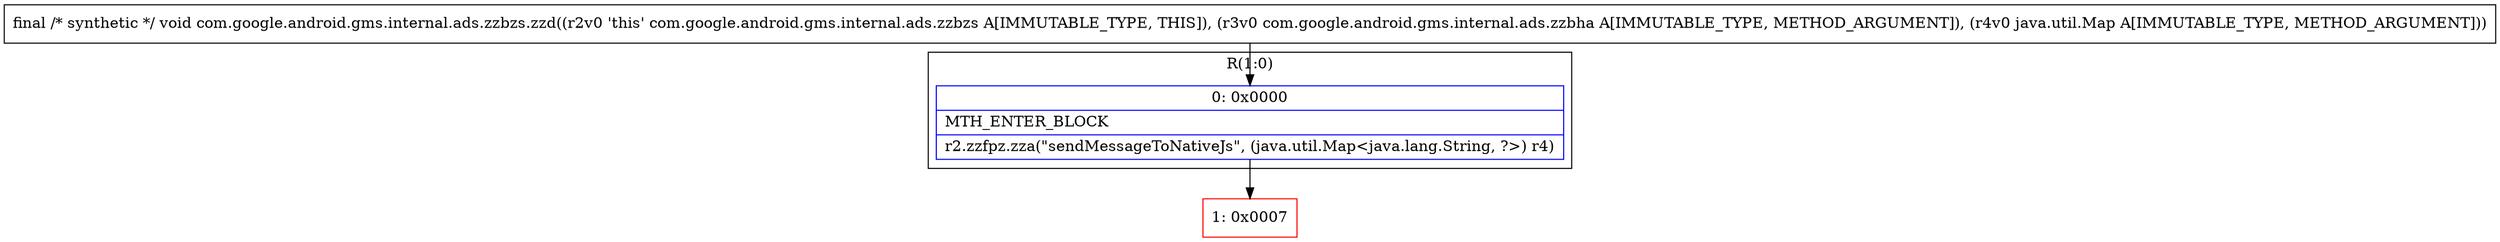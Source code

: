 digraph "CFG forcom.google.android.gms.internal.ads.zzbzs.zzd(Lcom\/google\/android\/gms\/internal\/ads\/zzbha;Ljava\/util\/Map;)V" {
subgraph cluster_Region_165466996 {
label = "R(1:0)";
node [shape=record,color=blue];
Node_0 [shape=record,label="{0\:\ 0x0000|MTH_ENTER_BLOCK\l|r2.zzfpz.zza(\"sendMessageToNativeJs\", (java.util.Map\<java.lang.String, ?\>) r4)\l}"];
}
Node_1 [shape=record,color=red,label="{1\:\ 0x0007}"];
MethodNode[shape=record,label="{final \/* synthetic *\/ void com.google.android.gms.internal.ads.zzbzs.zzd((r2v0 'this' com.google.android.gms.internal.ads.zzbzs A[IMMUTABLE_TYPE, THIS]), (r3v0 com.google.android.gms.internal.ads.zzbha A[IMMUTABLE_TYPE, METHOD_ARGUMENT]), (r4v0 java.util.Map A[IMMUTABLE_TYPE, METHOD_ARGUMENT])) }"];
MethodNode -> Node_0;
Node_0 -> Node_1;
}

